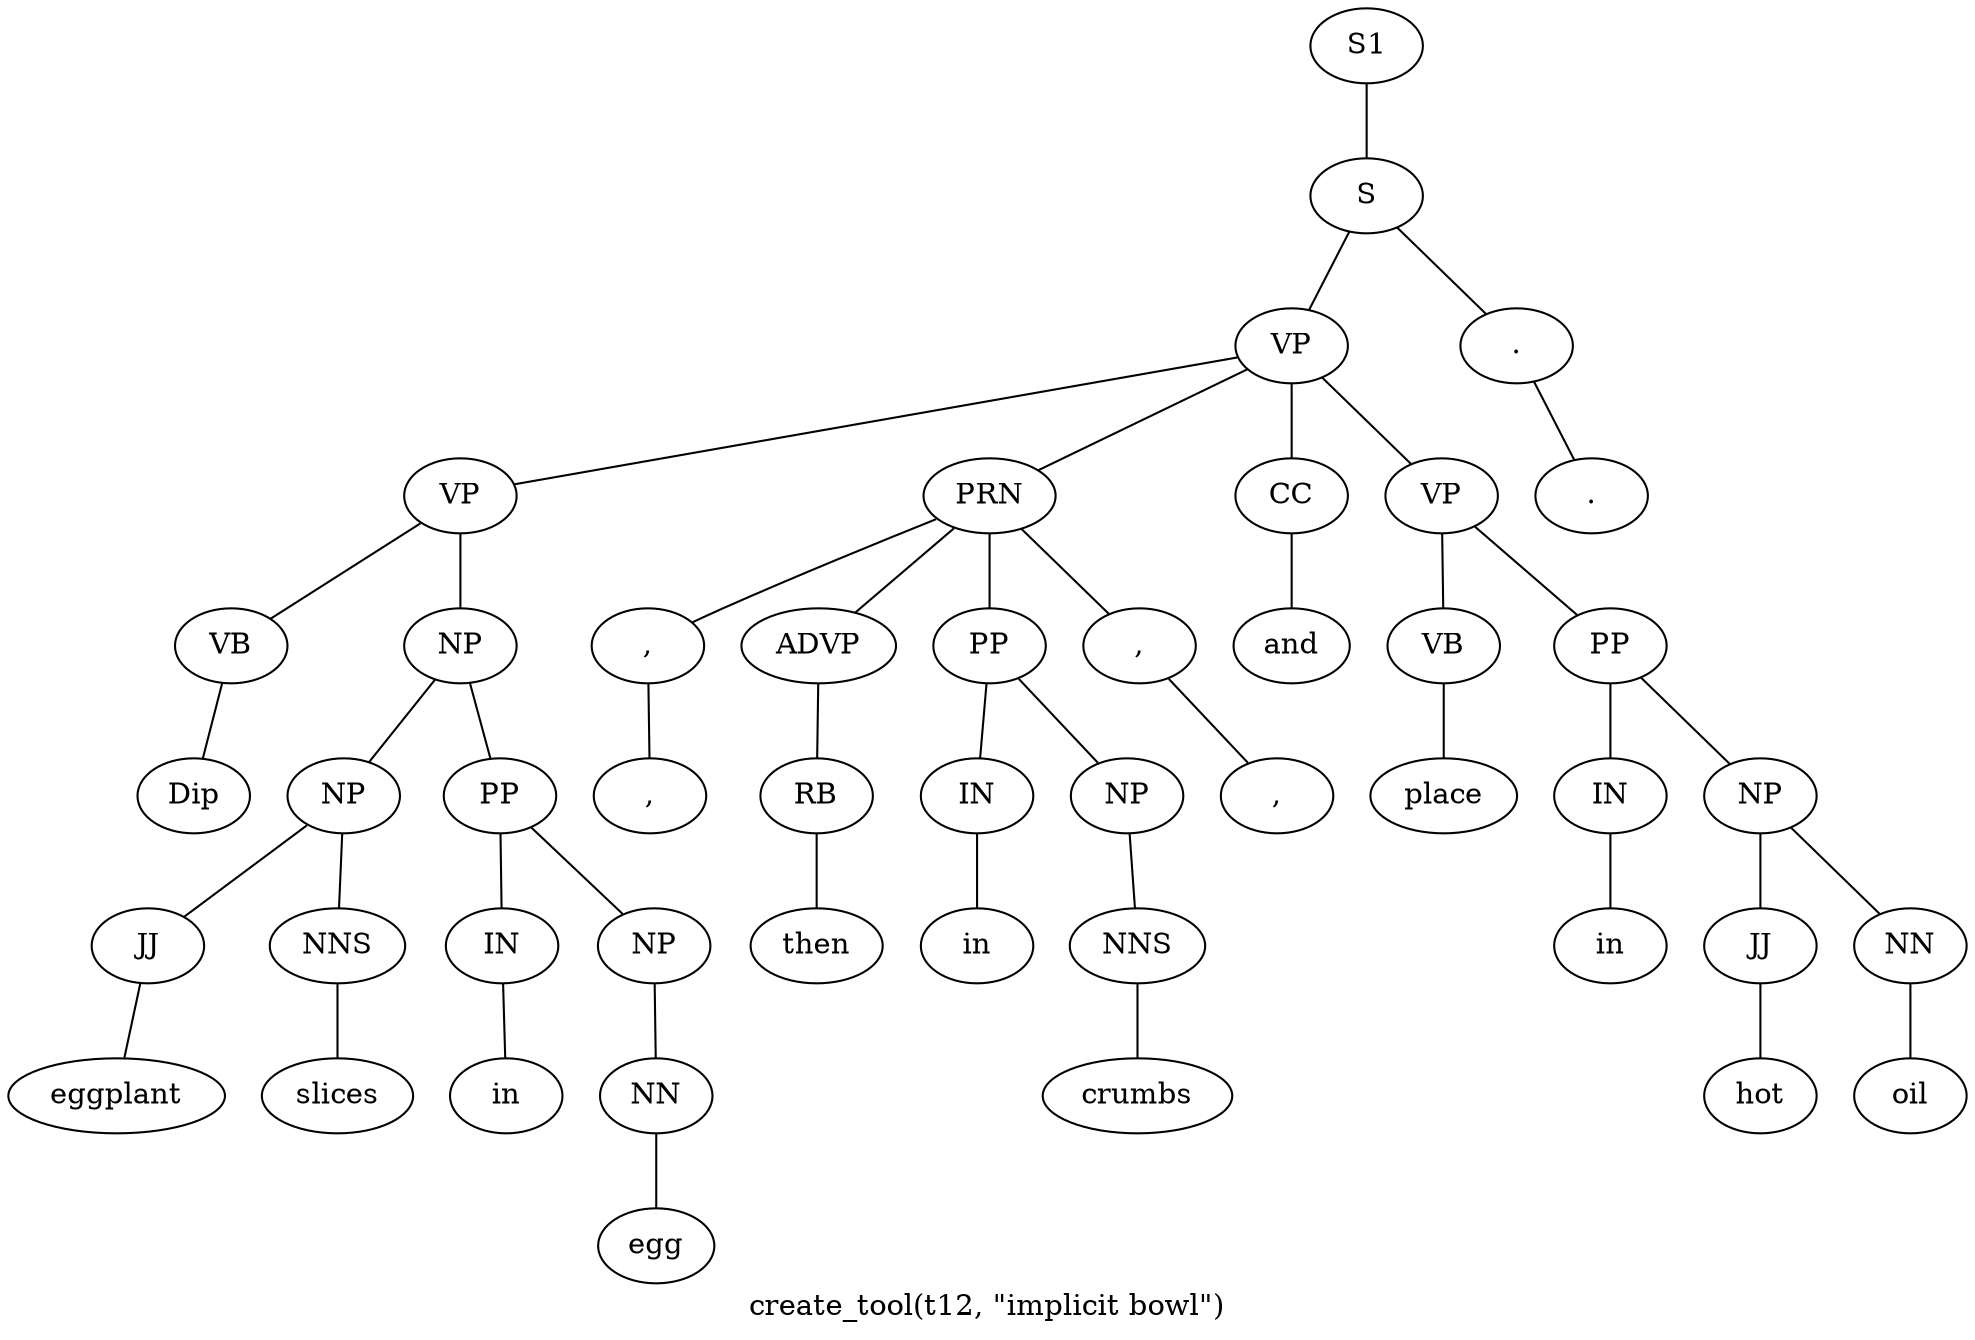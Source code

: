 graph SyntaxGraph {
	label = "create_tool(t12, \"implicit bowl\")";
	Node0 [label="S1"];
	Node1 [label="S"];
	Node2 [label="VP"];
	Node3 [label="VP"];
	Node4 [label="VB"];
	Node5 [label="Dip"];
	Node6 [label="NP"];
	Node7 [label="NP"];
	Node8 [label="JJ"];
	Node9 [label="eggplant"];
	Node10 [label="NNS"];
	Node11 [label="slices"];
	Node12 [label="PP"];
	Node13 [label="IN"];
	Node14 [label="in"];
	Node15 [label="NP"];
	Node16 [label="NN"];
	Node17 [label="egg"];
	Node18 [label="PRN"];
	Node19 [label=","];
	Node20 [label=","];
	Node21 [label="ADVP"];
	Node22 [label="RB"];
	Node23 [label="then"];
	Node24 [label="PP"];
	Node25 [label="IN"];
	Node26 [label="in"];
	Node27 [label="NP"];
	Node28 [label="NNS"];
	Node29 [label="crumbs"];
	Node30 [label=","];
	Node31 [label=","];
	Node32 [label="CC"];
	Node33 [label="and"];
	Node34 [label="VP"];
	Node35 [label="VB"];
	Node36 [label="place"];
	Node37 [label="PP"];
	Node38 [label="IN"];
	Node39 [label="in"];
	Node40 [label="NP"];
	Node41 [label="JJ"];
	Node42 [label="hot"];
	Node43 [label="NN"];
	Node44 [label="oil"];
	Node45 [label="."];
	Node46 [label="."];

	Node0 -- Node1;
	Node1 -- Node2;
	Node1 -- Node45;
	Node2 -- Node3;
	Node2 -- Node18;
	Node2 -- Node32;
	Node2 -- Node34;
	Node3 -- Node4;
	Node3 -- Node6;
	Node4 -- Node5;
	Node6 -- Node7;
	Node6 -- Node12;
	Node7 -- Node8;
	Node7 -- Node10;
	Node8 -- Node9;
	Node10 -- Node11;
	Node12 -- Node13;
	Node12 -- Node15;
	Node13 -- Node14;
	Node15 -- Node16;
	Node16 -- Node17;
	Node18 -- Node19;
	Node18 -- Node21;
	Node18 -- Node24;
	Node18 -- Node30;
	Node19 -- Node20;
	Node21 -- Node22;
	Node22 -- Node23;
	Node24 -- Node25;
	Node24 -- Node27;
	Node25 -- Node26;
	Node27 -- Node28;
	Node28 -- Node29;
	Node30 -- Node31;
	Node32 -- Node33;
	Node34 -- Node35;
	Node34 -- Node37;
	Node35 -- Node36;
	Node37 -- Node38;
	Node37 -- Node40;
	Node38 -- Node39;
	Node40 -- Node41;
	Node40 -- Node43;
	Node41 -- Node42;
	Node43 -- Node44;
	Node45 -- Node46;
}